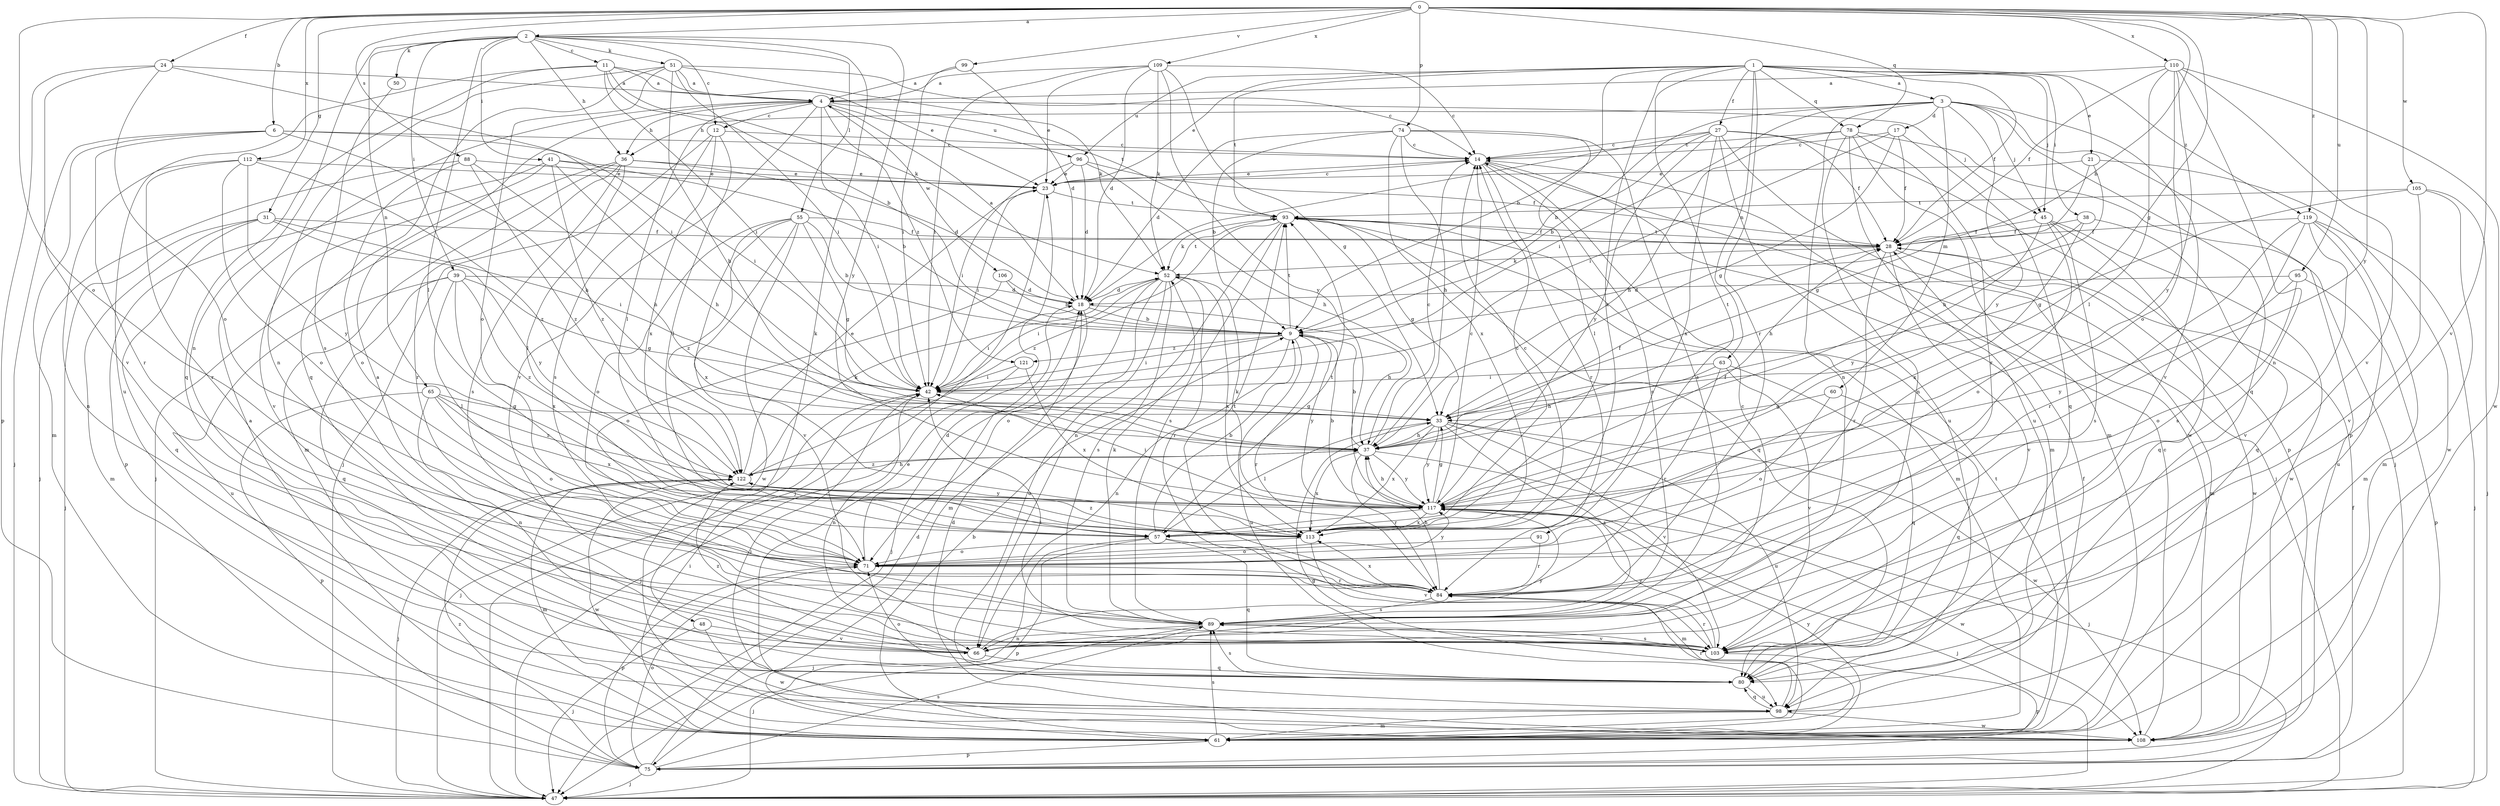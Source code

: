 strict digraph  {
0;
1;
2;
3;
4;
6;
9;
11;
12;
14;
17;
18;
21;
23;
24;
27;
28;
31;
33;
36;
37;
38;
39;
41;
42;
45;
47;
48;
50;
51;
52;
55;
57;
60;
61;
63;
65;
66;
71;
74;
75;
78;
80;
84;
88;
89;
91;
93;
95;
96;
98;
99;
103;
105;
106;
108;
109;
110;
112;
113;
117;
119;
121;
122;
0 -> 2  [label=a];
0 -> 6  [label=b];
0 -> 9  [label=b];
0 -> 24  [label=f];
0 -> 31  [label=g];
0 -> 33  [label=g];
0 -> 71  [label=o];
0 -> 74  [label=p];
0 -> 78  [label=q];
0 -> 88  [label=s];
0 -> 95  [label=u];
0 -> 99  [label=v];
0 -> 103  [label=v];
0 -> 105  [label=w];
0 -> 109  [label=x];
0 -> 110  [label=x];
0 -> 112  [label=x];
0 -> 117  [label=y];
0 -> 119  [label=z];
1 -> 3  [label=a];
1 -> 9  [label=b];
1 -> 21  [label=e];
1 -> 23  [label=e];
1 -> 27  [label=f];
1 -> 28  [label=f];
1 -> 38  [label=i];
1 -> 45  [label=j];
1 -> 63  [label=n];
1 -> 78  [label=q];
1 -> 84  [label=r];
1 -> 91  [label=t];
1 -> 93  [label=t];
1 -> 96  [label=u];
1 -> 113  [label=x];
1 -> 119  [label=z];
2 -> 11  [label=c];
2 -> 12  [label=c];
2 -> 36  [label=h];
2 -> 39  [label=i];
2 -> 41  [label=i];
2 -> 48  [label=k];
2 -> 50  [label=k];
2 -> 51  [label=k];
2 -> 55  [label=l];
2 -> 57  [label=l];
2 -> 65  [label=n];
2 -> 66  [label=n];
2 -> 117  [label=y];
3 -> 9  [label=b];
3 -> 17  [label=d];
3 -> 36  [label=h];
3 -> 42  [label=i];
3 -> 45  [label=j];
3 -> 60  [label=m];
3 -> 66  [label=n];
3 -> 75  [label=p];
3 -> 80  [label=q];
3 -> 103  [label=v];
3 -> 117  [label=y];
4 -> 12  [label=c];
4 -> 36  [label=h];
4 -> 42  [label=i];
4 -> 45  [label=j];
4 -> 57  [label=l];
4 -> 93  [label=t];
4 -> 96  [label=u];
4 -> 103  [label=v];
4 -> 106  [label=w];
4 -> 121  [label=z];
6 -> 14  [label=c];
6 -> 37  [label=h];
6 -> 42  [label=i];
6 -> 47  [label=j];
6 -> 61  [label=m];
6 -> 84  [label=r];
9 -> 42  [label=i];
9 -> 66  [label=n];
9 -> 84  [label=r];
9 -> 93  [label=t];
9 -> 98  [label=u];
9 -> 117  [label=y];
9 -> 121  [label=z];
11 -> 4  [label=a];
11 -> 9  [label=b];
11 -> 23  [label=e];
11 -> 42  [label=i];
11 -> 52  [label=k];
11 -> 80  [label=q];
11 -> 98  [label=u];
12 -> 14  [label=c];
12 -> 47  [label=j];
12 -> 57  [label=l];
12 -> 89  [label=s];
12 -> 113  [label=x];
14 -> 23  [label=e];
14 -> 47  [label=j];
14 -> 61  [label=m];
14 -> 84  [label=r];
14 -> 89  [label=s];
17 -> 14  [label=c];
17 -> 28  [label=f];
17 -> 33  [label=g];
17 -> 42  [label=i];
17 -> 80  [label=q];
18 -> 4  [label=a];
18 -> 9  [label=b];
18 -> 37  [label=h];
18 -> 42  [label=i];
18 -> 47  [label=j];
21 -> 23  [label=e];
21 -> 33  [label=g];
21 -> 37  [label=h];
21 -> 108  [label=w];
23 -> 14  [label=c];
23 -> 42  [label=i];
23 -> 47  [label=j];
23 -> 93  [label=t];
24 -> 4  [label=a];
24 -> 42  [label=i];
24 -> 71  [label=o];
24 -> 75  [label=p];
24 -> 103  [label=v];
27 -> 9  [label=b];
27 -> 14  [label=c];
27 -> 18  [label=d];
27 -> 28  [label=f];
27 -> 75  [label=p];
27 -> 98  [label=u];
27 -> 108  [label=w];
27 -> 113  [label=x];
27 -> 117  [label=y];
28 -> 52  [label=k];
28 -> 61  [label=m];
28 -> 84  [label=r];
28 -> 93  [label=t];
28 -> 103  [label=v];
28 -> 108  [label=w];
31 -> 28  [label=f];
31 -> 42  [label=i];
31 -> 47  [label=j];
31 -> 61  [label=m];
31 -> 80  [label=q];
31 -> 117  [label=y];
33 -> 37  [label=h];
33 -> 57  [label=l];
33 -> 89  [label=s];
33 -> 98  [label=u];
33 -> 103  [label=v];
33 -> 108  [label=w];
33 -> 113  [label=x];
33 -> 117  [label=y];
36 -> 18  [label=d];
36 -> 23  [label=e];
36 -> 47  [label=j];
36 -> 57  [label=l];
36 -> 61  [label=m];
36 -> 84  [label=r];
36 -> 89  [label=s];
37 -> 9  [label=b];
37 -> 14  [label=c];
37 -> 28  [label=f];
37 -> 47  [label=j];
37 -> 84  [label=r];
37 -> 113  [label=x];
37 -> 117  [label=y];
37 -> 122  [label=z];
38 -> 28  [label=f];
38 -> 37  [label=h];
38 -> 80  [label=q];
38 -> 113  [label=x];
39 -> 18  [label=d];
39 -> 33  [label=g];
39 -> 57  [label=l];
39 -> 80  [label=q];
39 -> 98  [label=u];
39 -> 113  [label=x];
39 -> 122  [label=z];
41 -> 9  [label=b];
41 -> 23  [label=e];
41 -> 37  [label=h];
41 -> 75  [label=p];
41 -> 103  [label=v];
41 -> 122  [label=z];
42 -> 33  [label=g];
42 -> 47  [label=j];
42 -> 66  [label=n];
45 -> 28  [label=f];
45 -> 71  [label=o];
45 -> 80  [label=q];
45 -> 89  [label=s];
45 -> 108  [label=w];
45 -> 117  [label=y];
48 -> 47  [label=j];
48 -> 103  [label=v];
48 -> 108  [label=w];
50 -> 89  [label=s];
51 -> 4  [label=a];
51 -> 14  [label=c];
51 -> 37  [label=h];
51 -> 42  [label=i];
51 -> 52  [label=k];
51 -> 66  [label=n];
51 -> 71  [label=o];
51 -> 80  [label=q];
52 -> 18  [label=d];
52 -> 42  [label=i];
52 -> 61  [label=m];
52 -> 71  [label=o];
52 -> 84  [label=r];
52 -> 89  [label=s];
52 -> 93  [label=t];
52 -> 98  [label=u];
52 -> 113  [label=x];
55 -> 9  [label=b];
55 -> 28  [label=f];
55 -> 33  [label=g];
55 -> 71  [label=o];
55 -> 103  [label=v];
55 -> 108  [label=w];
55 -> 113  [label=x];
55 -> 122  [label=z];
57 -> 9  [label=b];
57 -> 14  [label=c];
57 -> 47  [label=j];
57 -> 75  [label=p];
57 -> 80  [label=q];
57 -> 93  [label=t];
57 -> 103  [label=v];
60 -> 33  [label=g];
60 -> 71  [label=o];
60 -> 80  [label=q];
61 -> 4  [label=a];
61 -> 9  [label=b];
61 -> 33  [label=g];
61 -> 42  [label=i];
61 -> 75  [label=p];
61 -> 89  [label=s];
61 -> 93  [label=t];
61 -> 117  [label=y];
63 -> 37  [label=h];
63 -> 42  [label=i];
63 -> 80  [label=q];
63 -> 84  [label=r];
63 -> 103  [label=v];
65 -> 33  [label=g];
65 -> 66  [label=n];
65 -> 71  [label=o];
65 -> 75  [label=p];
65 -> 113  [label=x];
65 -> 122  [label=z];
66 -> 4  [label=a];
66 -> 14  [label=c];
66 -> 80  [label=q];
66 -> 117  [label=y];
66 -> 122  [label=z];
71 -> 18  [label=d];
71 -> 75  [label=p];
71 -> 84  [label=r];
71 -> 117  [label=y];
74 -> 9  [label=b];
74 -> 14  [label=c];
74 -> 18  [label=d];
74 -> 37  [label=h];
74 -> 57  [label=l];
74 -> 89  [label=s];
74 -> 113  [label=x];
75 -> 18  [label=d];
75 -> 28  [label=f];
75 -> 47  [label=j];
75 -> 71  [label=o];
75 -> 89  [label=s];
75 -> 122  [label=z];
78 -> 14  [label=c];
78 -> 37  [label=h];
78 -> 47  [label=j];
78 -> 61  [label=m];
78 -> 66  [label=n];
78 -> 84  [label=r];
78 -> 98  [label=u];
80 -> 71  [label=o];
80 -> 89  [label=s];
80 -> 98  [label=u];
84 -> 37  [label=h];
84 -> 89  [label=s];
84 -> 93  [label=t];
84 -> 113  [label=x];
88 -> 23  [label=e];
88 -> 37  [label=h];
88 -> 47  [label=j];
88 -> 71  [label=o];
88 -> 122  [label=z];
89 -> 47  [label=j];
89 -> 52  [label=k];
89 -> 66  [label=n];
89 -> 103  [label=v];
91 -> 71  [label=o];
91 -> 84  [label=r];
93 -> 28  [label=f];
93 -> 33  [label=g];
93 -> 52  [label=k];
93 -> 61  [label=m];
93 -> 66  [label=n];
93 -> 80  [label=q];
93 -> 89  [label=s];
93 -> 122  [label=z];
95 -> 18  [label=d];
95 -> 71  [label=o];
95 -> 75  [label=p];
95 -> 117  [label=y];
96 -> 18  [label=d];
96 -> 23  [label=e];
96 -> 28  [label=f];
96 -> 37  [label=h];
96 -> 42  [label=i];
98 -> 28  [label=f];
98 -> 42  [label=i];
98 -> 61  [label=m];
98 -> 80  [label=q];
98 -> 84  [label=r];
98 -> 108  [label=w];
99 -> 4  [label=a];
99 -> 18  [label=d];
99 -> 42  [label=i];
103 -> 42  [label=i];
103 -> 75  [label=p];
103 -> 84  [label=r];
103 -> 89  [label=s];
103 -> 117  [label=y];
105 -> 33  [label=g];
105 -> 47  [label=j];
105 -> 61  [label=m];
105 -> 93  [label=t];
105 -> 103  [label=v];
106 -> 9  [label=b];
106 -> 18  [label=d];
106 -> 71  [label=o];
108 -> 14  [label=c];
108 -> 18  [label=d];
108 -> 23  [label=e];
109 -> 4  [label=a];
109 -> 14  [label=c];
109 -> 18  [label=d];
109 -> 23  [label=e];
109 -> 33  [label=g];
109 -> 42  [label=i];
109 -> 52  [label=k];
109 -> 117  [label=y];
110 -> 4  [label=a];
110 -> 28  [label=f];
110 -> 57  [label=l];
110 -> 66  [label=n];
110 -> 71  [label=o];
110 -> 103  [label=v];
110 -> 108  [label=w];
110 -> 117  [label=y];
112 -> 23  [label=e];
112 -> 66  [label=n];
112 -> 71  [label=o];
112 -> 84  [label=r];
112 -> 117  [label=y];
112 -> 122  [label=z];
113 -> 14  [label=c];
113 -> 61  [label=m];
113 -> 71  [label=o];
113 -> 122  [label=z];
117 -> 9  [label=b];
117 -> 14  [label=c];
117 -> 28  [label=f];
117 -> 33  [label=g];
117 -> 37  [label=h];
117 -> 42  [label=i];
117 -> 47  [label=j];
117 -> 52  [label=k];
117 -> 57  [label=l];
117 -> 108  [label=w];
117 -> 113  [label=x];
119 -> 28  [label=f];
119 -> 47  [label=j];
119 -> 61  [label=m];
119 -> 84  [label=r];
119 -> 89  [label=s];
119 -> 98  [label=u];
119 -> 103  [label=v];
121 -> 42  [label=i];
121 -> 47  [label=j];
121 -> 113  [label=x];
122 -> 23  [label=e];
122 -> 37  [label=h];
122 -> 47  [label=j];
122 -> 52  [label=k];
122 -> 61  [label=m];
122 -> 108  [label=w];
122 -> 117  [label=y];
}
